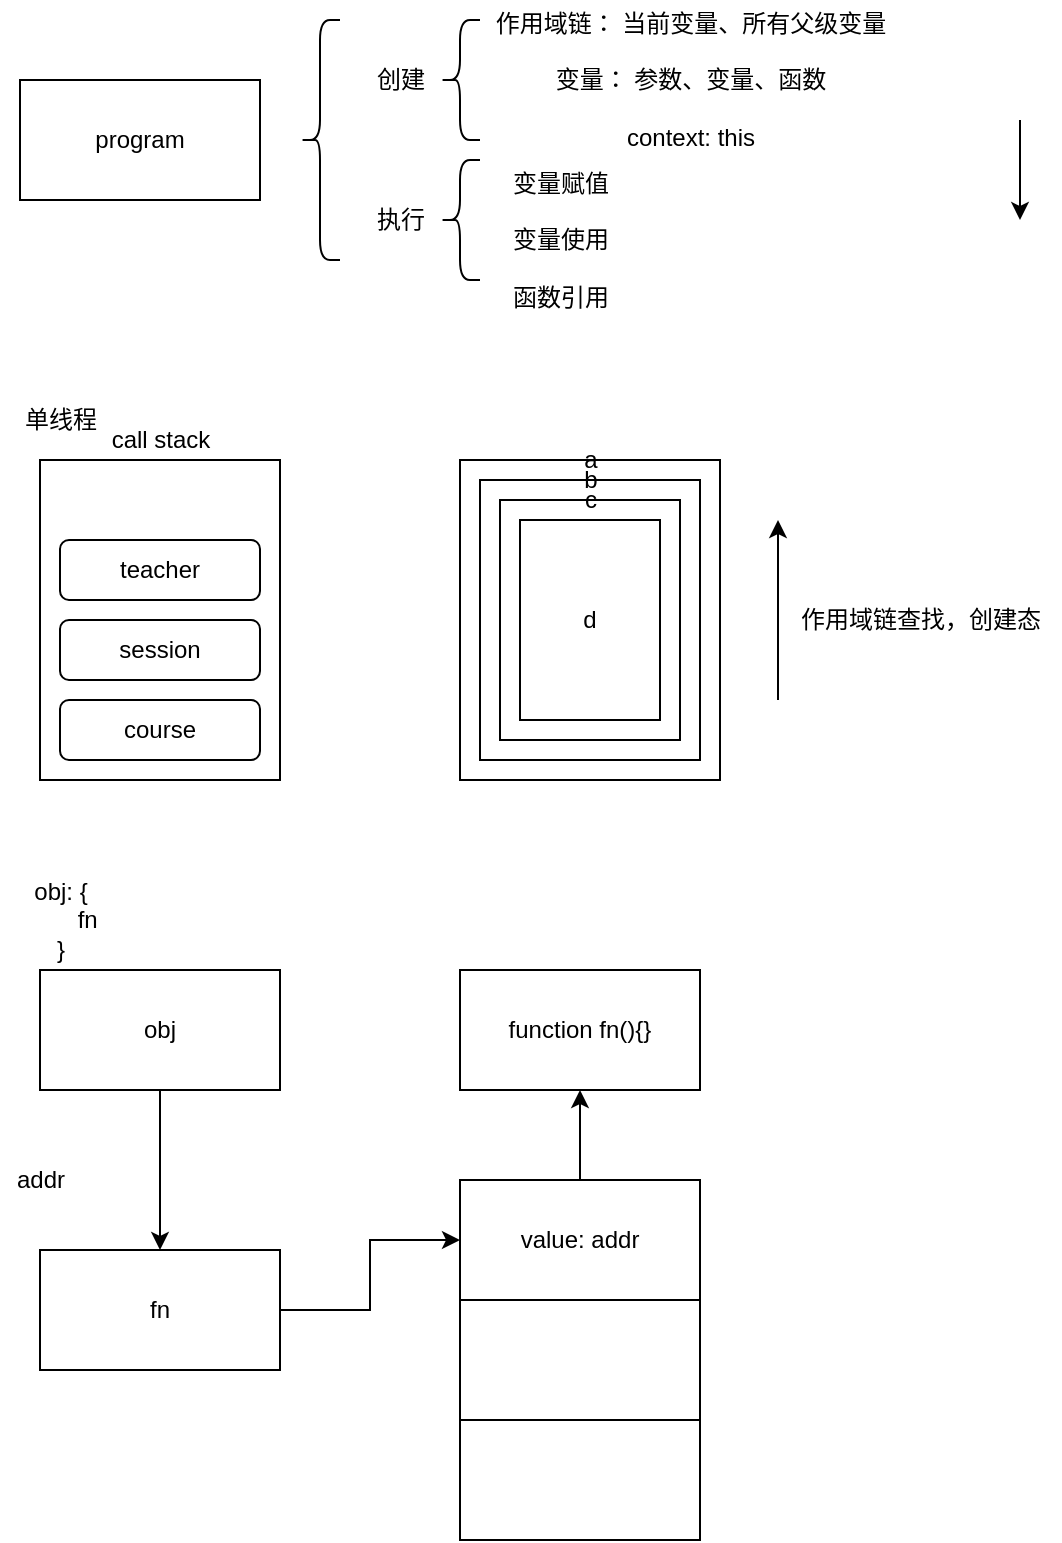 <mxfile>
    <diagram id="wvQ66U3HLiB5DhwhfSA0" name="Page-1">
        <mxGraphModel dx="997" dy="807" grid="1" gridSize="10" guides="1" tooltips="1" connect="1" arrows="1" fold="1" page="1" pageScale="1" pageWidth="827" pageHeight="1169" background="none" math="0" shadow="0">
            <root>
                <mxCell id="0"/>
                <mxCell id="1" parent="0"/>
                <mxCell id="_7XwWa7vVdsC-p9nLkgi-1" value="program" style="rounded=0;whiteSpace=wrap;html=1;" parent="1" vertex="1">
                    <mxGeometry x="50" y="40" width="120" height="60" as="geometry"/>
                </mxCell>
                <mxCell id="_7XwWa7vVdsC-p9nLkgi-2" value="" style="shape=curlyBracket;whiteSpace=wrap;html=1;rounded=1;" parent="1" vertex="1">
                    <mxGeometry x="190" y="10" width="20" height="120" as="geometry"/>
                </mxCell>
                <mxCell id="_7XwWa7vVdsC-p9nLkgi-3" value="创建" style="text;html=1;align=center;verticalAlign=middle;resizable=0;points=[];autosize=1;strokeColor=none;fillColor=none;" parent="1" vertex="1">
                    <mxGeometry x="220" y="30" width="40" height="20" as="geometry"/>
                </mxCell>
                <mxCell id="_7XwWa7vVdsC-p9nLkgi-4" value="执行" style="text;html=1;align=center;verticalAlign=middle;resizable=0;points=[];autosize=1;strokeColor=none;fillColor=none;" parent="1" vertex="1">
                    <mxGeometry x="220" y="100" width="40" height="20" as="geometry"/>
                </mxCell>
                <mxCell id="_7XwWa7vVdsC-p9nLkgi-5" value="" style="shape=curlyBracket;whiteSpace=wrap;html=1;rounded=1;" parent="1" vertex="1">
                    <mxGeometry x="260" y="10" width="20" height="60" as="geometry"/>
                </mxCell>
                <mxCell id="_7XwWa7vVdsC-p9nLkgi-6" value="作用域链： 当前变量、所有父级变量&lt;br&gt;&lt;br&gt;变量： 参数、变量、函数&lt;br&gt;&lt;br&gt;context: this&lt;br&gt;" style="text;html=1;align=center;verticalAlign=middle;resizable=0;points=[];autosize=1;strokeColor=none;fillColor=none;" parent="1" vertex="1">
                    <mxGeometry x="280" width="210" height="80" as="geometry"/>
                </mxCell>
                <mxCell id="_7XwWa7vVdsC-p9nLkgi-7" value="" style="shape=curlyBracket;whiteSpace=wrap;html=1;rounded=1;" parent="1" vertex="1">
                    <mxGeometry x="260" y="80" width="20" height="60" as="geometry"/>
                </mxCell>
                <mxCell id="_7XwWa7vVdsC-p9nLkgi-8" value="" style="endArrow=classic;html=1;rounded=0;" parent="1" edge="1">
                    <mxGeometry width="50" height="50" relative="1" as="geometry">
                        <mxPoint x="550" y="60" as="sourcePoint"/>
                        <mxPoint x="550" y="110" as="targetPoint"/>
                    </mxGeometry>
                </mxCell>
                <mxCell id="_7XwWa7vVdsC-p9nLkgi-9" value="变量赋值&lt;br&gt;&lt;br&gt;变量使用&lt;br&gt;&lt;br&gt;函数引用" style="text;html=1;align=center;verticalAlign=middle;resizable=0;points=[];autosize=1;strokeColor=none;fillColor=none;" parent="1" vertex="1">
                    <mxGeometry x="290" y="80" width="60" height="80" as="geometry"/>
                </mxCell>
                <mxCell id="_7XwWa7vVdsC-p9nLkgi-10" value="单线程" style="text;html=1;align=center;verticalAlign=middle;resizable=0;points=[];autosize=1;strokeColor=none;fillColor=none;" parent="1" vertex="1">
                    <mxGeometry x="45" y="200" width="50" height="20" as="geometry"/>
                </mxCell>
                <mxCell id="_7XwWa7vVdsC-p9nLkgi-11" value="" style="rounded=0;whiteSpace=wrap;html=1;" parent="1" vertex="1">
                    <mxGeometry x="60" y="230" width="120" height="160" as="geometry"/>
                </mxCell>
                <mxCell id="_7XwWa7vVdsC-p9nLkgi-12" value="call stack" style="text;html=1;align=center;verticalAlign=middle;resizable=0;points=[];autosize=1;strokeColor=none;fillColor=none;" parent="1" vertex="1">
                    <mxGeometry x="90" y="210" width="60" height="20" as="geometry"/>
                </mxCell>
                <mxCell id="_7XwWa7vVdsC-p9nLkgi-13" value="course" style="rounded=1;whiteSpace=wrap;html=1;" parent="1" vertex="1">
                    <mxGeometry x="70" y="350" width="100" height="30" as="geometry"/>
                </mxCell>
                <mxCell id="_7XwWa7vVdsC-p9nLkgi-14" value="session" style="rounded=1;whiteSpace=wrap;html=1;" parent="1" vertex="1">
                    <mxGeometry x="70" y="310" width="100" height="30" as="geometry"/>
                </mxCell>
                <mxCell id="_7XwWa7vVdsC-p9nLkgi-15" value="teacher" style="rounded=1;whiteSpace=wrap;html=1;" parent="1" vertex="1">
                    <mxGeometry x="70" y="270" width="100" height="30" as="geometry"/>
                </mxCell>
                <mxCell id="_7XwWa7vVdsC-p9nLkgi-16" value="" style="rounded=0;whiteSpace=wrap;html=1;" parent="1" vertex="1">
                    <mxGeometry x="270" y="230" width="130" height="160" as="geometry"/>
                </mxCell>
                <mxCell id="_7XwWa7vVdsC-p9nLkgi-17" value="" style="rounded=0;whiteSpace=wrap;html=1;" parent="1" vertex="1">
                    <mxGeometry x="280" y="240" width="110" height="140" as="geometry"/>
                </mxCell>
                <mxCell id="_7XwWa7vVdsC-p9nLkgi-18" value="" style="rounded=0;whiteSpace=wrap;html=1;" parent="1" vertex="1">
                    <mxGeometry x="290" y="250" width="90" height="120" as="geometry"/>
                </mxCell>
                <mxCell id="_7XwWa7vVdsC-p9nLkgi-19" value="d" style="rounded=0;whiteSpace=wrap;html=1;" parent="1" vertex="1">
                    <mxGeometry x="300" y="260" width="70" height="100" as="geometry"/>
                </mxCell>
                <mxCell id="_7XwWa7vVdsC-p9nLkgi-20" value="c" style="text;html=1;align=center;verticalAlign=middle;resizable=0;points=[];autosize=1;strokeColor=none;fillColor=none;" parent="1" vertex="1">
                    <mxGeometry x="325" y="240" width="20" height="20" as="geometry"/>
                </mxCell>
                <mxCell id="_7XwWa7vVdsC-p9nLkgi-21" value="b" style="text;html=1;align=center;verticalAlign=middle;resizable=0;points=[];autosize=1;strokeColor=none;fillColor=none;" parent="1" vertex="1">
                    <mxGeometry x="325" y="230" width="20" height="20" as="geometry"/>
                </mxCell>
                <mxCell id="_7XwWa7vVdsC-p9nLkgi-22" value="a" style="text;html=1;align=center;verticalAlign=middle;resizable=0;points=[];autosize=1;strokeColor=none;fillColor=none;" parent="1" vertex="1">
                    <mxGeometry x="325" y="220" width="20" height="20" as="geometry"/>
                </mxCell>
                <mxCell id="_7XwWa7vVdsC-p9nLkgi-23" value="" style="endArrow=classic;html=1;rounded=0;" parent="1" edge="1">
                    <mxGeometry width="50" height="50" relative="1" as="geometry">
                        <mxPoint x="429" y="350" as="sourcePoint"/>
                        <mxPoint x="429" y="260" as="targetPoint"/>
                    </mxGeometry>
                </mxCell>
                <mxCell id="_7XwWa7vVdsC-p9nLkgi-24" value="作用域链查找，创建态" style="text;html=1;align=center;verticalAlign=middle;resizable=0;points=[];autosize=1;strokeColor=none;fillColor=none;" parent="1" vertex="1">
                    <mxGeometry x="430" y="300" width="140" height="20" as="geometry"/>
                </mxCell>
                <mxCell id="_7XwWa7vVdsC-p9nLkgi-25" value="obj: {&lt;br&gt;&lt;span style=&quot;white-space: pre&quot;&gt;&#9;&lt;/span&gt;fn&lt;br&gt;}" style="text;html=1;align=center;verticalAlign=middle;resizable=0;points=[];autosize=1;strokeColor=none;fillColor=none;" parent="1" vertex="1">
                    <mxGeometry x="45" y="435" width="50" height="50" as="geometry"/>
                </mxCell>
                <mxCell id="_7XwWa7vVdsC-p9nLkgi-28" value="" style="edgeStyle=orthogonalEdgeStyle;rounded=0;orthogonalLoop=1;jettySize=auto;html=1;" parent="1" source="_7XwWa7vVdsC-p9nLkgi-26" target="_7XwWa7vVdsC-p9nLkgi-27" edge="1">
                    <mxGeometry relative="1" as="geometry"/>
                </mxCell>
                <mxCell id="_7XwWa7vVdsC-p9nLkgi-26" value="obj" style="rounded=0;whiteSpace=wrap;html=1;" parent="1" vertex="1">
                    <mxGeometry x="60" y="485" width="120" height="60" as="geometry"/>
                </mxCell>
                <mxCell id="_7XwWa7vVdsC-p9nLkgi-33" value="" style="edgeStyle=orthogonalEdgeStyle;rounded=0;orthogonalLoop=1;jettySize=auto;html=1;entryX=0;entryY=0.5;entryDx=0;entryDy=0;" parent="1" source="_7XwWa7vVdsC-p9nLkgi-27" target="_7XwWa7vVdsC-p9nLkgi-30" edge="1">
                    <mxGeometry relative="1" as="geometry"/>
                </mxCell>
                <mxCell id="_7XwWa7vVdsC-p9nLkgi-27" value="fn" style="rounded=0;whiteSpace=wrap;html=1;" parent="1" vertex="1">
                    <mxGeometry x="60" y="625" width="120" height="60" as="geometry"/>
                </mxCell>
                <mxCell id="_7XwWa7vVdsC-p9nLkgi-29" value="addr" style="text;html=1;align=center;verticalAlign=middle;resizable=0;points=[];autosize=1;strokeColor=none;fillColor=none;" parent="1" vertex="1">
                    <mxGeometry x="40" y="580" width="40" height="20" as="geometry"/>
                </mxCell>
                <mxCell id="_7XwWa7vVdsC-p9nLkgi-35" value="" style="edgeStyle=orthogonalEdgeStyle;rounded=0;orthogonalLoop=1;jettySize=auto;html=1;" parent="1" source="_7XwWa7vVdsC-p9nLkgi-30" target="_7XwWa7vVdsC-p9nLkgi-34" edge="1">
                    <mxGeometry relative="1" as="geometry"/>
                </mxCell>
                <mxCell id="_7XwWa7vVdsC-p9nLkgi-30" value="value: addr" style="rounded=0;whiteSpace=wrap;html=1;" parent="1" vertex="1">
                    <mxGeometry x="270" y="590" width="120" height="60" as="geometry"/>
                </mxCell>
                <mxCell id="_7XwWa7vVdsC-p9nLkgi-31" value="" style="rounded=0;whiteSpace=wrap;html=1;" parent="1" vertex="1">
                    <mxGeometry x="270" y="650" width="120" height="60" as="geometry"/>
                </mxCell>
                <mxCell id="_7XwWa7vVdsC-p9nLkgi-32" value="" style="rounded=0;whiteSpace=wrap;html=1;" parent="1" vertex="1">
                    <mxGeometry x="270" y="710" width="120" height="60" as="geometry"/>
                </mxCell>
                <mxCell id="_7XwWa7vVdsC-p9nLkgi-34" value="function fn(){}" style="rounded=0;whiteSpace=wrap;html=1;" parent="1" vertex="1">
                    <mxGeometry x="270" y="485" width="120" height="60" as="geometry"/>
                </mxCell>
            </root>
        </mxGraphModel>
    </diagram>
</mxfile>